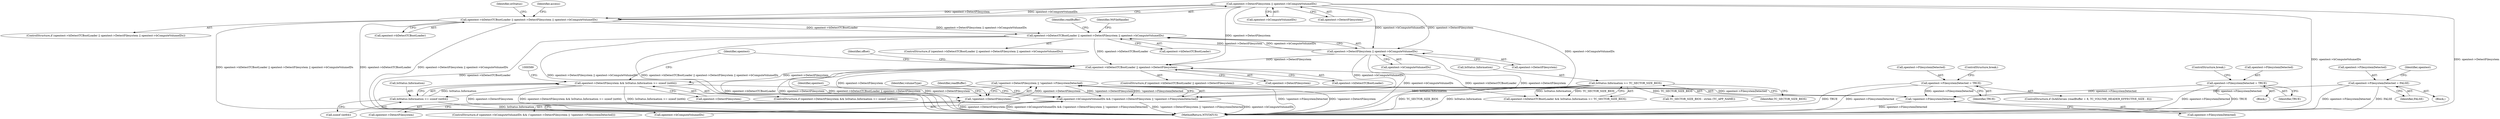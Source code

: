 digraph "0_VeraCrypt_f30f9339c9a0b9bbcc6f5ad38804af39db1f479e@API" {
"1000627" [label="(Call,!opentest->DetectFilesystem || !opentest->FilesystemDetected)"];
"1000628" [label="(Call,!opentest->DetectFilesystem)"];
"1000574" [label="(Call,opentest->DetectFilesystem && IoStatus.Information >= sizeof (int64))"];
"1000500" [label="(Call,opentest->bDetectTCBootLoader || opentest->DetectFilesystem)"];
"1000473" [label="(Call,opentest->bDetectTCBootLoader || opentest->DetectFilesystem || opentest->bComputeVolumeIDs)"];
"1000405" [label="(Call,opentest->bDetectTCBootLoader || opentest->DetectFilesystem || opentest->bComputeVolumeIDs)"];
"1000409" [label="(Call,opentest->DetectFilesystem || opentest->bComputeVolumeIDs)"];
"1000477" [label="(Call,opentest->DetectFilesystem || opentest->bComputeVolumeIDs)"];
"1000578" [label="(Call,IoStatus.Information >= sizeof (int64))"];
"1000537" [label="(Call,IoStatus.Information >= TC_SECTOR_SIZE_BIOS)"];
"1000632" [label="(Call,!opentest->FilesystemDetected)"];
"1000616" [label="(Call,opentest->FilesystemDetected = TRUE)"];
"1000601" [label="(Call,opentest->FilesystemDetected = TRUE)"];
"1000449" [label="(Call,opentest->FilesystemDetected = FALSE)"];
"1000623" [label="(Call,opentest->bComputeVolumeIDs && (!opentest->DetectFilesystem || !opentest->FilesystemDetected))"];
"1000404" [label="(ControlStructure,if (opentest->bDetectTCBootLoader || opentest->DetectFilesystem || opentest->bComputeVolumeIDs))"];
"1000500" [label="(Call,opentest->bDetectTCBootLoader || opentest->DetectFilesystem)"];
"1000624" [label="(Call,opentest->bComputeVolumeIDs)"];
"1000578" [label="(Call,IoStatus.Information >= sizeof (int64))"];
"1000602" [label="(Call,opentest->FilesystemDetected)"];
"1000449" [label="(Call,opentest->FilesystemDetected = FALSE)"];
"1000640" [label="(Identifier,volumeType)"];
"1000409" [label="(Call,opentest->DetectFilesystem || opentest->bComputeVolumeIDs)"];
"1000510" [label="(Identifier,offset)"];
"1000699" [label="(Identifier,readBuffer)"];
"1000537" [label="(Call,IoStatus.Information >= TC_SECTOR_SIZE_BIOS)"];
"1000417" [label="(Identifier,access)"];
"1000443" [label="(Block,)"];
"1000634" [label="(Identifier,opentest)"];
"1000504" [label="(Call,opentest->DetectFilesystem)"];
"1000549" [label="(Call,TC_SECTOR_SIZE_BIOS - strlen (TC_APP_NAME))"];
"1000621" [label="(ControlStructure,break;)"];
"1000405" [label="(Call,opentest->bDetectTCBootLoader || opentest->DetectFilesystem || opentest->bComputeVolumeIDs)"];
"1000472" [label="(ControlStructure,if (opentest->bDetectTCBootLoader || opentest->DetectFilesystem || opentest->bComputeVolumeIDs))"];
"1000622" [label="(ControlStructure,if (opentest->bComputeVolumeIDs && (!opentest->DetectFilesystem || !opentest->FilesystemDetected)))"];
"1000456" [label="(Identifier,opentest)"];
"1000579" [label="(Call,IoStatus.Information)"];
"1000627" [label="(Call,!opentest->DetectFilesystem || !opentest->FilesystemDetected)"];
"1000538" [label="(Call,IoStatus.Information)"];
"1000478" [label="(Call,opentest->DetectFilesystem)"];
"1000591" [label="(Block,)"];
"1000541" [label="(Identifier,TC_SECTOR_SIZE_BIOS)"];
"1000628" [label="(Call,!opentest->DetectFilesystem)"];
"1000632" [label="(Call,!opentest->FilesystemDetected)"];
"1000406" [label="(Call,opentest->bDetectTCBootLoader)"];
"1000606" [label="(ControlStructure,break;)"];
"1000601" [label="(Call,opentest->FilesystemDetected = TRUE)"];
"1000608" [label="(ControlStructure,if (IsAllZeroes (readBuffer + 8, TC_VOLUME_HEADER_EFFECTIVE_SIZE - 8)))"];
"1000413" [label="(Call,opentest->bComputeVolumeIDs)"];
"1000629" [label="(Call,opentest->DetectFilesystem)"];
"1000573" [label="(ControlStructure,if (opentest->DetectFilesystem && IoStatus.Information >= sizeof (int64)))"];
"1000574" [label="(Call,opentest->DetectFilesystem && IoStatus.Information >= sizeof (int64))"];
"1000473" [label="(Call,opentest->bDetectTCBootLoader || opentest->DetectFilesystem || opentest->bComputeVolumeIDs)"];
"1000450" [label="(Call,opentest->FilesystemDetected)"];
"1000575" [label="(Call,opentest->DetectFilesystem)"];
"1000620" [label="(Identifier,TRUE)"];
"1000582" [label="(Call,sizeof (int64))"];
"1000605" [label="(Identifier,TRUE)"];
"1000633" [label="(Call,opentest->FilesystemDetected)"];
"1000617" [label="(Call,opentest->FilesystemDetected)"];
"1000420" [label="(Identifier,ntStatus)"];
"1000453" [label="(Identifier,FALSE)"];
"1000623" [label="(Call,opentest->bComputeVolumeIDs && (!opentest->DetectFilesystem || !opentest->FilesystemDetected))"];
"1000474" [label="(Call,opentest->bDetectTCBootLoader)"];
"1003200" [label="(MethodReturn,NTSTATUS)"];
"1000487" [label="(Identifier,readBuffer)"];
"1000410" [label="(Call,opentest->DetectFilesystem)"];
"1000701" [label="(Identifier,NtFileHandle)"];
"1000501" [label="(Call,opentest->bDetectTCBootLoader)"];
"1000499" [label="(ControlStructure,if (opentest->bDetectTCBootLoader || opentest->DetectFilesystem))"];
"1000616" [label="(Call,opentest->FilesystemDetected = TRUE)"];
"1000625" [label="(Identifier,opentest)"];
"1000477" [label="(Call,opentest->DetectFilesystem || opentest->bComputeVolumeIDs)"];
"1000481" [label="(Call,opentest->bComputeVolumeIDs)"];
"1000533" [label="(Call,opentest->bDetectTCBootLoader && IoStatus.Information >= TC_SECTOR_SIZE_BIOS)"];
"1000627" -> "1000623"  [label="AST: "];
"1000627" -> "1000628"  [label="CFG: "];
"1000627" -> "1000632"  [label="CFG: "];
"1000628" -> "1000627"  [label="AST: "];
"1000632" -> "1000627"  [label="AST: "];
"1000623" -> "1000627"  [label="CFG: "];
"1000627" -> "1003200"  [label="DDG: !opentest->FilesystemDetected"];
"1000627" -> "1003200"  [label="DDG: !opentest->DetectFilesystem"];
"1000627" -> "1000623"  [label="DDG: !opentest->DetectFilesystem"];
"1000627" -> "1000623"  [label="DDG: !opentest->FilesystemDetected"];
"1000628" -> "1000627"  [label="DDG: opentest->DetectFilesystem"];
"1000632" -> "1000627"  [label="DDG: opentest->FilesystemDetected"];
"1000628" -> "1000629"  [label="CFG: "];
"1000629" -> "1000628"  [label="AST: "];
"1000634" -> "1000628"  [label="CFG: "];
"1000628" -> "1003200"  [label="DDG: opentest->DetectFilesystem"];
"1000574" -> "1000628"  [label="DDG: opentest->DetectFilesystem"];
"1000500" -> "1000628"  [label="DDG: opentest->DetectFilesystem"];
"1000574" -> "1000573"  [label="AST: "];
"1000574" -> "1000575"  [label="CFG: "];
"1000574" -> "1000578"  [label="CFG: "];
"1000575" -> "1000574"  [label="AST: "];
"1000578" -> "1000574"  [label="AST: "];
"1000589" -> "1000574"  [label="CFG: "];
"1000625" -> "1000574"  [label="CFG: "];
"1000574" -> "1003200"  [label="DDG: opentest->DetectFilesystem"];
"1000574" -> "1003200"  [label="DDG: opentest->DetectFilesystem && IoStatus.Information >= sizeof (int64)"];
"1000574" -> "1003200"  [label="DDG: IoStatus.Information >= sizeof (int64)"];
"1000500" -> "1000574"  [label="DDG: opentest->DetectFilesystem"];
"1000578" -> "1000574"  [label="DDG: IoStatus.Information"];
"1000500" -> "1000499"  [label="AST: "];
"1000500" -> "1000501"  [label="CFG: "];
"1000500" -> "1000504"  [label="CFG: "];
"1000501" -> "1000500"  [label="AST: "];
"1000504" -> "1000500"  [label="AST: "];
"1000510" -> "1000500"  [label="CFG: "];
"1000625" -> "1000500"  [label="CFG: "];
"1000500" -> "1003200"  [label="DDG: opentest->bDetectTCBootLoader || opentest->DetectFilesystem"];
"1000500" -> "1003200"  [label="DDG: opentest->bDetectTCBootLoader"];
"1000500" -> "1003200"  [label="DDG: opentest->DetectFilesystem"];
"1000473" -> "1000500"  [label="DDG: opentest->bDetectTCBootLoader"];
"1000409" -> "1000500"  [label="DDG: opentest->DetectFilesystem"];
"1000477" -> "1000500"  [label="DDG: opentest->DetectFilesystem"];
"1000500" -> "1000533"  [label="DDG: opentest->bDetectTCBootLoader"];
"1000473" -> "1000472"  [label="AST: "];
"1000473" -> "1000474"  [label="CFG: "];
"1000473" -> "1000477"  [label="CFG: "];
"1000474" -> "1000473"  [label="AST: "];
"1000477" -> "1000473"  [label="AST: "];
"1000487" -> "1000473"  [label="CFG: "];
"1000701" -> "1000473"  [label="CFG: "];
"1000473" -> "1003200"  [label="DDG: opentest->bDetectTCBootLoader"];
"1000473" -> "1003200"  [label="DDG: opentest->DetectFilesystem || opentest->bComputeVolumeIDs"];
"1000473" -> "1003200"  [label="DDG: opentest->bDetectTCBootLoader || opentest->DetectFilesystem || opentest->bComputeVolumeIDs"];
"1000405" -> "1000473"  [label="DDG: opentest->bDetectTCBootLoader"];
"1000405" -> "1000473"  [label="DDG: opentest->DetectFilesystem || opentest->bComputeVolumeIDs"];
"1000477" -> "1000473"  [label="DDG: opentest->DetectFilesystem"];
"1000477" -> "1000473"  [label="DDG: opentest->bComputeVolumeIDs"];
"1000405" -> "1000404"  [label="AST: "];
"1000405" -> "1000406"  [label="CFG: "];
"1000405" -> "1000409"  [label="CFG: "];
"1000406" -> "1000405"  [label="AST: "];
"1000409" -> "1000405"  [label="AST: "];
"1000417" -> "1000405"  [label="CFG: "];
"1000420" -> "1000405"  [label="CFG: "];
"1000405" -> "1003200"  [label="DDG: opentest->bDetectTCBootLoader || opentest->DetectFilesystem || opentest->bComputeVolumeIDs"];
"1000405" -> "1003200"  [label="DDG: opentest->DetectFilesystem || opentest->bComputeVolumeIDs"];
"1000405" -> "1003200"  [label="DDG: opentest->bDetectTCBootLoader"];
"1000409" -> "1000405"  [label="DDG: opentest->DetectFilesystem"];
"1000409" -> "1000405"  [label="DDG: opentest->bComputeVolumeIDs"];
"1000409" -> "1000410"  [label="CFG: "];
"1000409" -> "1000413"  [label="CFG: "];
"1000410" -> "1000409"  [label="AST: "];
"1000413" -> "1000409"  [label="AST: "];
"1000409" -> "1003200"  [label="DDG: opentest->bComputeVolumeIDs"];
"1000409" -> "1003200"  [label="DDG: opentest->DetectFilesystem"];
"1000409" -> "1000477"  [label="DDG: opentest->DetectFilesystem"];
"1000409" -> "1000477"  [label="DDG: opentest->bComputeVolumeIDs"];
"1000409" -> "1000623"  [label="DDG: opentest->bComputeVolumeIDs"];
"1000477" -> "1000478"  [label="CFG: "];
"1000477" -> "1000481"  [label="CFG: "];
"1000478" -> "1000477"  [label="AST: "];
"1000481" -> "1000477"  [label="AST: "];
"1000477" -> "1003200"  [label="DDG: opentest->bComputeVolumeIDs"];
"1000477" -> "1003200"  [label="DDG: opentest->DetectFilesystem"];
"1000477" -> "1000623"  [label="DDG: opentest->bComputeVolumeIDs"];
"1000578" -> "1000582"  [label="CFG: "];
"1000579" -> "1000578"  [label="AST: "];
"1000582" -> "1000578"  [label="AST: "];
"1000578" -> "1003200"  [label="DDG: IoStatus.Information"];
"1000537" -> "1000578"  [label="DDG: IoStatus.Information"];
"1000537" -> "1000533"  [label="AST: "];
"1000537" -> "1000541"  [label="CFG: "];
"1000538" -> "1000537"  [label="AST: "];
"1000541" -> "1000537"  [label="AST: "];
"1000533" -> "1000537"  [label="CFG: "];
"1000537" -> "1003200"  [label="DDG: IoStatus.Information"];
"1000537" -> "1003200"  [label="DDG: TC_SECTOR_SIZE_BIOS"];
"1000537" -> "1000533"  [label="DDG: IoStatus.Information"];
"1000537" -> "1000533"  [label="DDG: TC_SECTOR_SIZE_BIOS"];
"1000537" -> "1000549"  [label="DDG: TC_SECTOR_SIZE_BIOS"];
"1000632" -> "1000633"  [label="CFG: "];
"1000633" -> "1000632"  [label="AST: "];
"1000632" -> "1003200"  [label="DDG: opentest->FilesystemDetected"];
"1000616" -> "1000632"  [label="DDG: opentest->FilesystemDetected"];
"1000601" -> "1000632"  [label="DDG: opentest->FilesystemDetected"];
"1000449" -> "1000632"  [label="DDG: opentest->FilesystemDetected"];
"1000616" -> "1000608"  [label="AST: "];
"1000616" -> "1000620"  [label="CFG: "];
"1000617" -> "1000616"  [label="AST: "];
"1000620" -> "1000616"  [label="AST: "];
"1000621" -> "1000616"  [label="CFG: "];
"1000616" -> "1003200"  [label="DDG: opentest->FilesystemDetected"];
"1000616" -> "1003200"  [label="DDG: TRUE"];
"1000601" -> "1000591"  [label="AST: "];
"1000601" -> "1000605"  [label="CFG: "];
"1000602" -> "1000601"  [label="AST: "];
"1000605" -> "1000601"  [label="AST: "];
"1000606" -> "1000601"  [label="CFG: "];
"1000601" -> "1003200"  [label="DDG: opentest->FilesystemDetected"];
"1000601" -> "1003200"  [label="DDG: TRUE"];
"1000449" -> "1000443"  [label="AST: "];
"1000449" -> "1000453"  [label="CFG: "];
"1000450" -> "1000449"  [label="AST: "];
"1000453" -> "1000449"  [label="AST: "];
"1000456" -> "1000449"  [label="CFG: "];
"1000449" -> "1003200"  [label="DDG: opentest->FilesystemDetected"];
"1000449" -> "1003200"  [label="DDG: FALSE"];
"1000623" -> "1000622"  [label="AST: "];
"1000623" -> "1000624"  [label="CFG: "];
"1000624" -> "1000623"  [label="AST: "];
"1000640" -> "1000623"  [label="CFG: "];
"1000699" -> "1000623"  [label="CFG: "];
"1000623" -> "1003200"  [label="DDG: opentest->bComputeVolumeIDs && (!opentest->DetectFilesystem || !opentest->FilesystemDetected)"];
"1000623" -> "1003200"  [label="DDG: !opentest->DetectFilesystem || !opentest->FilesystemDetected"];
"1000623" -> "1003200"  [label="DDG: opentest->bComputeVolumeIDs"];
}
